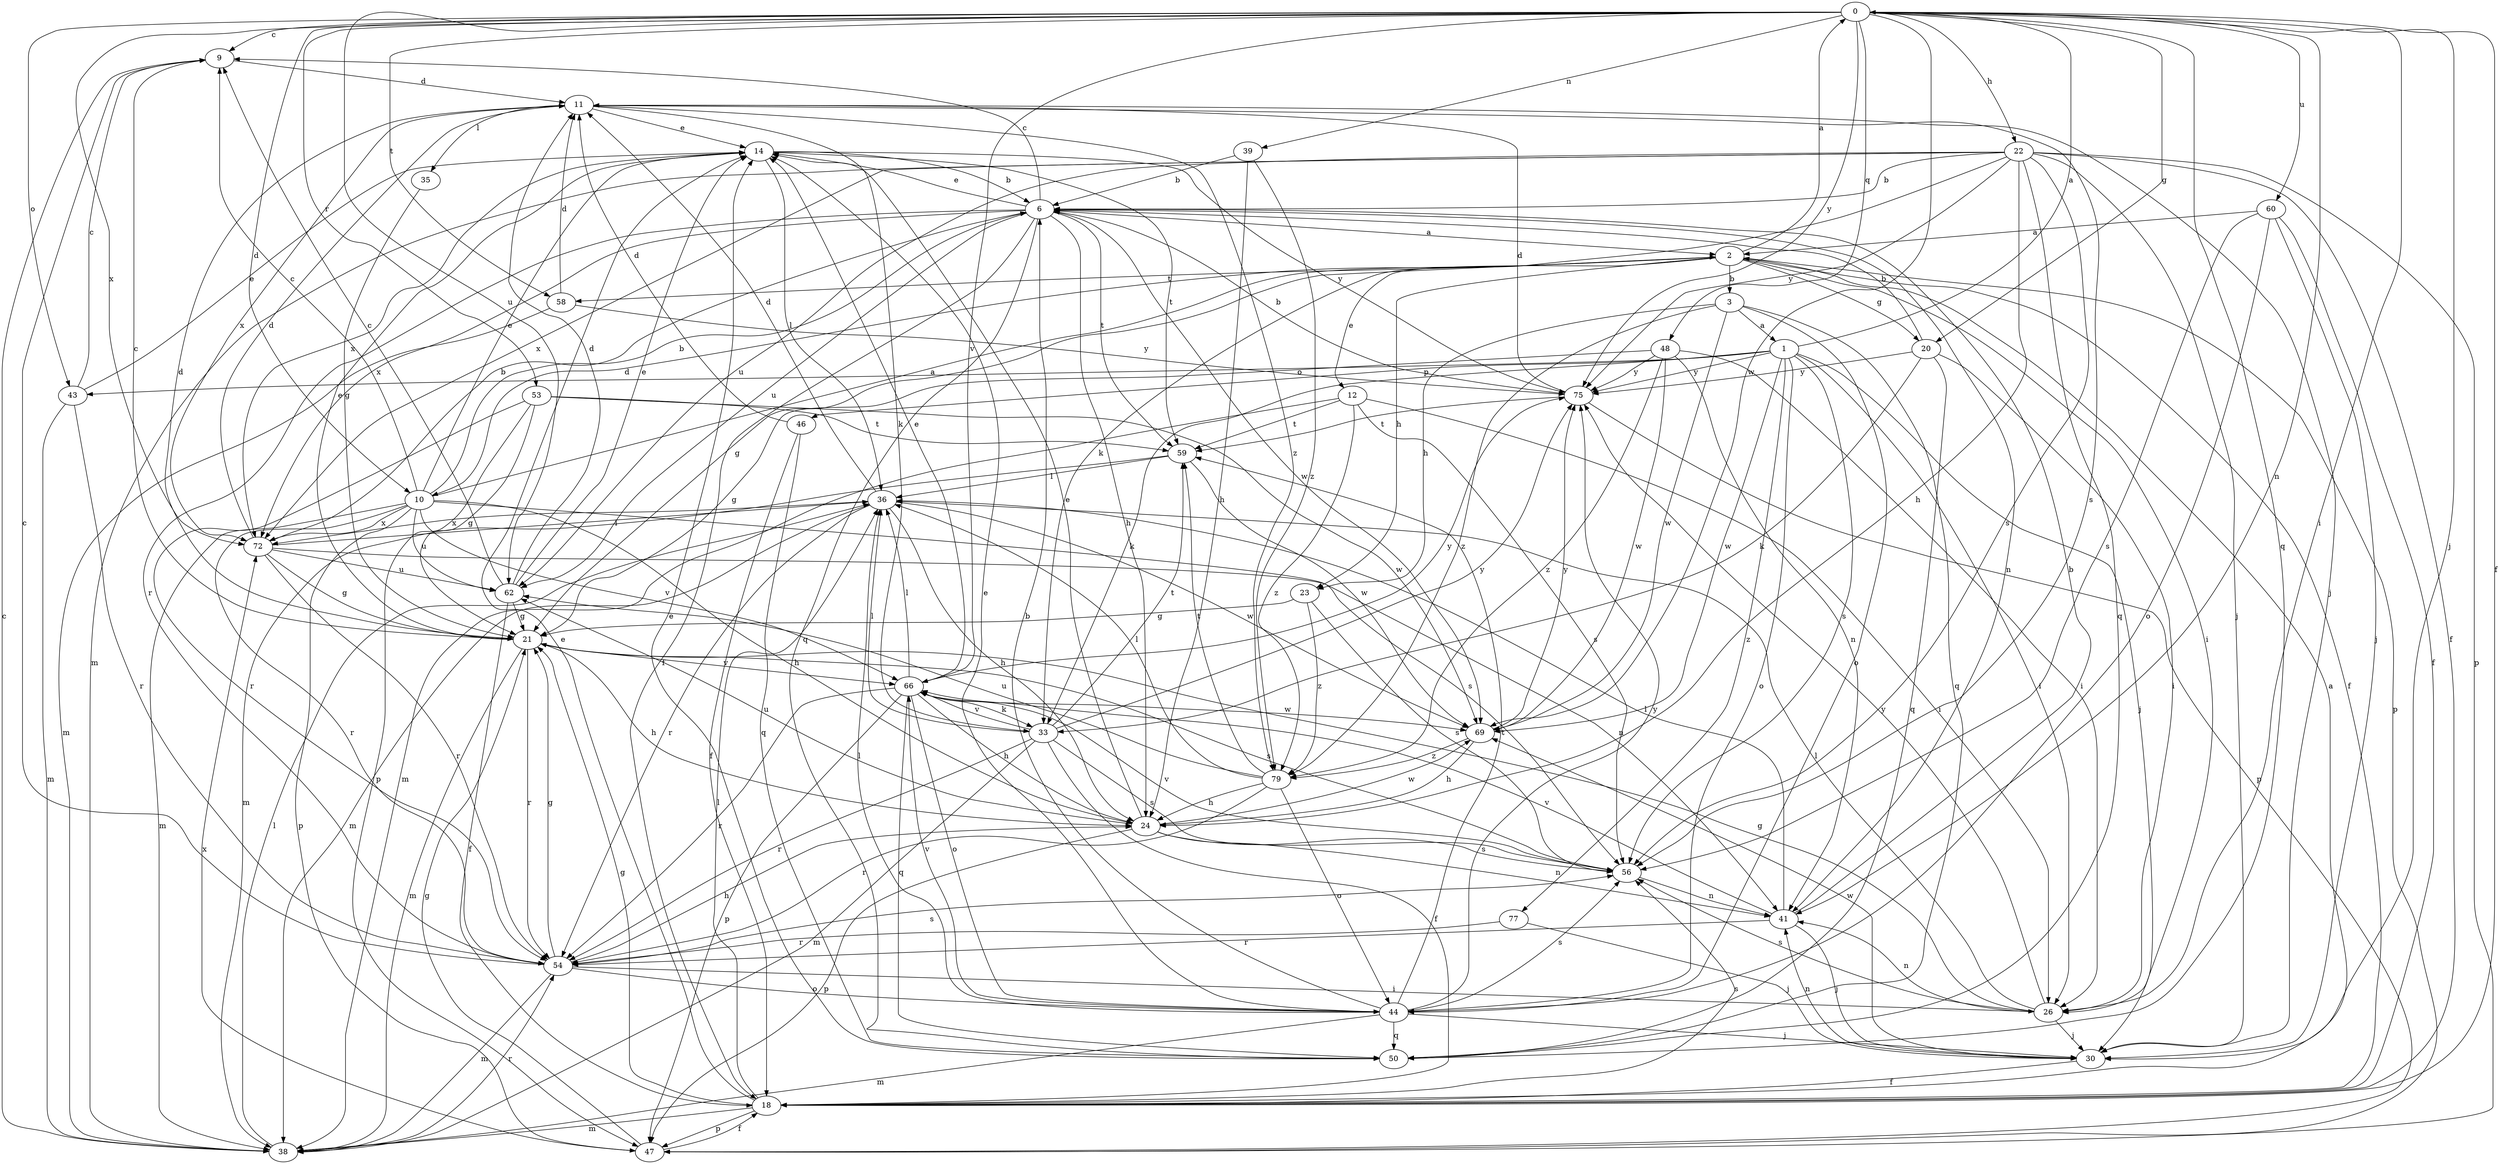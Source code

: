 strict digraph  {
0;
1;
2;
3;
6;
9;
10;
11;
12;
14;
18;
20;
21;
22;
23;
24;
26;
30;
33;
35;
36;
38;
39;
41;
43;
44;
46;
47;
48;
50;
53;
54;
56;
58;
59;
60;
62;
66;
69;
72;
75;
77;
79;
0 -> 9  [label=c];
0 -> 10  [label=d];
0 -> 18  [label=f];
0 -> 20  [label=g];
0 -> 22  [label=h];
0 -> 26  [label=i];
0 -> 30  [label=j];
0 -> 39  [label=n];
0 -> 41  [label=n];
0 -> 43  [label=o];
0 -> 48  [label=q];
0 -> 50  [label=q];
0 -> 53  [label=r];
0 -> 58  [label=t];
0 -> 60  [label=u];
0 -> 62  [label=u];
0 -> 66  [label=v];
0 -> 69  [label=w];
0 -> 72  [label=x];
0 -> 75  [label=y];
1 -> 0  [label=a];
1 -> 26  [label=i];
1 -> 30  [label=j];
1 -> 33  [label=k];
1 -> 43  [label=o];
1 -> 44  [label=o];
1 -> 46  [label=p];
1 -> 56  [label=s];
1 -> 69  [label=w];
1 -> 75  [label=y];
1 -> 77  [label=z];
2 -> 0  [label=a];
2 -> 3  [label=b];
2 -> 10  [label=d];
2 -> 12  [label=e];
2 -> 18  [label=f];
2 -> 20  [label=g];
2 -> 21  [label=g];
2 -> 23  [label=h];
2 -> 26  [label=i];
2 -> 47  [label=p];
2 -> 58  [label=t];
3 -> 1  [label=a];
3 -> 23  [label=h];
3 -> 44  [label=o];
3 -> 50  [label=q];
3 -> 69  [label=w];
3 -> 79  [label=z];
6 -> 2  [label=a];
6 -> 9  [label=c];
6 -> 14  [label=e];
6 -> 18  [label=f];
6 -> 24  [label=h];
6 -> 41  [label=n];
6 -> 50  [label=q];
6 -> 54  [label=r];
6 -> 59  [label=t];
6 -> 62  [label=u];
6 -> 69  [label=w];
6 -> 72  [label=x];
9 -> 11  [label=d];
10 -> 2  [label=a];
10 -> 6  [label=b];
10 -> 9  [label=c];
10 -> 14  [label=e];
10 -> 24  [label=h];
10 -> 38  [label=m];
10 -> 47  [label=p];
10 -> 54  [label=r];
10 -> 56  [label=s];
10 -> 62  [label=u];
10 -> 66  [label=v];
10 -> 72  [label=x];
11 -> 14  [label=e];
11 -> 30  [label=j];
11 -> 33  [label=k];
11 -> 35  [label=l];
11 -> 56  [label=s];
11 -> 72  [label=x];
11 -> 79  [label=z];
12 -> 26  [label=i];
12 -> 38  [label=m];
12 -> 56  [label=s];
12 -> 59  [label=t];
12 -> 79  [label=z];
14 -> 6  [label=b];
14 -> 36  [label=l];
14 -> 59  [label=t];
14 -> 72  [label=x];
14 -> 75  [label=y];
18 -> 2  [label=a];
18 -> 14  [label=e];
18 -> 21  [label=g];
18 -> 36  [label=l];
18 -> 38  [label=m];
18 -> 47  [label=p];
18 -> 56  [label=s];
20 -> 6  [label=b];
20 -> 26  [label=i];
20 -> 33  [label=k];
20 -> 50  [label=q];
20 -> 75  [label=y];
21 -> 9  [label=c];
21 -> 11  [label=d];
21 -> 14  [label=e];
21 -> 24  [label=h];
21 -> 38  [label=m];
21 -> 54  [label=r];
21 -> 56  [label=s];
21 -> 66  [label=v];
22 -> 6  [label=b];
22 -> 18  [label=f];
22 -> 24  [label=h];
22 -> 30  [label=j];
22 -> 33  [label=k];
22 -> 38  [label=m];
22 -> 47  [label=p];
22 -> 50  [label=q];
22 -> 56  [label=s];
22 -> 62  [label=u];
22 -> 72  [label=x];
22 -> 75  [label=y];
23 -> 21  [label=g];
23 -> 56  [label=s];
23 -> 79  [label=z];
24 -> 14  [label=e];
24 -> 41  [label=n];
24 -> 47  [label=p];
24 -> 56  [label=s];
24 -> 62  [label=u];
24 -> 69  [label=w];
26 -> 21  [label=g];
26 -> 30  [label=j];
26 -> 36  [label=l];
26 -> 41  [label=n];
26 -> 56  [label=s];
26 -> 75  [label=y];
30 -> 18  [label=f];
30 -> 41  [label=n];
30 -> 69  [label=w];
33 -> 18  [label=f];
33 -> 36  [label=l];
33 -> 38  [label=m];
33 -> 54  [label=r];
33 -> 56  [label=s];
33 -> 59  [label=t];
33 -> 66  [label=v];
33 -> 75  [label=y];
35 -> 21  [label=g];
36 -> 11  [label=d];
36 -> 24  [label=h];
36 -> 38  [label=m];
36 -> 54  [label=r];
36 -> 69  [label=w];
36 -> 72  [label=x];
38 -> 9  [label=c];
38 -> 36  [label=l];
38 -> 54  [label=r];
39 -> 6  [label=b];
39 -> 24  [label=h];
39 -> 79  [label=z];
41 -> 6  [label=b];
41 -> 30  [label=j];
41 -> 36  [label=l];
41 -> 54  [label=r];
41 -> 66  [label=v];
43 -> 9  [label=c];
43 -> 14  [label=e];
43 -> 38  [label=m];
43 -> 54  [label=r];
44 -> 6  [label=b];
44 -> 14  [label=e];
44 -> 30  [label=j];
44 -> 36  [label=l];
44 -> 38  [label=m];
44 -> 50  [label=q];
44 -> 56  [label=s];
44 -> 59  [label=t];
44 -> 66  [label=v];
44 -> 75  [label=y];
46 -> 11  [label=d];
46 -> 18  [label=f];
46 -> 50  [label=q];
47 -> 18  [label=f];
47 -> 21  [label=g];
47 -> 72  [label=x];
48 -> 21  [label=g];
48 -> 26  [label=i];
48 -> 41  [label=n];
48 -> 69  [label=w];
48 -> 75  [label=y];
48 -> 79  [label=z];
50 -> 14  [label=e];
53 -> 21  [label=g];
53 -> 47  [label=p];
53 -> 54  [label=r];
53 -> 59  [label=t];
53 -> 69  [label=w];
54 -> 9  [label=c];
54 -> 21  [label=g];
54 -> 24  [label=h];
54 -> 26  [label=i];
54 -> 38  [label=m];
54 -> 44  [label=o];
54 -> 56  [label=s];
56 -> 41  [label=n];
56 -> 66  [label=v];
58 -> 11  [label=d];
58 -> 38  [label=m];
58 -> 75  [label=y];
59 -> 36  [label=l];
59 -> 38  [label=m];
59 -> 69  [label=w];
60 -> 2  [label=a];
60 -> 18  [label=f];
60 -> 30  [label=j];
60 -> 44  [label=o];
60 -> 56  [label=s];
62 -> 9  [label=c];
62 -> 11  [label=d];
62 -> 14  [label=e];
62 -> 18  [label=f];
62 -> 21  [label=g];
66 -> 14  [label=e];
66 -> 24  [label=h];
66 -> 33  [label=k];
66 -> 36  [label=l];
66 -> 44  [label=o];
66 -> 47  [label=p];
66 -> 50  [label=q];
66 -> 54  [label=r];
66 -> 69  [label=w];
66 -> 75  [label=y];
69 -> 24  [label=h];
69 -> 75  [label=y];
69 -> 79  [label=z];
72 -> 6  [label=b];
72 -> 11  [label=d];
72 -> 21  [label=g];
72 -> 36  [label=l];
72 -> 41  [label=n];
72 -> 54  [label=r];
72 -> 62  [label=u];
75 -> 6  [label=b];
75 -> 11  [label=d];
75 -> 47  [label=p];
75 -> 59  [label=t];
77 -> 30  [label=j];
77 -> 54  [label=r];
79 -> 24  [label=h];
79 -> 36  [label=l];
79 -> 44  [label=o];
79 -> 54  [label=r];
79 -> 59  [label=t];
79 -> 62  [label=u];
}
